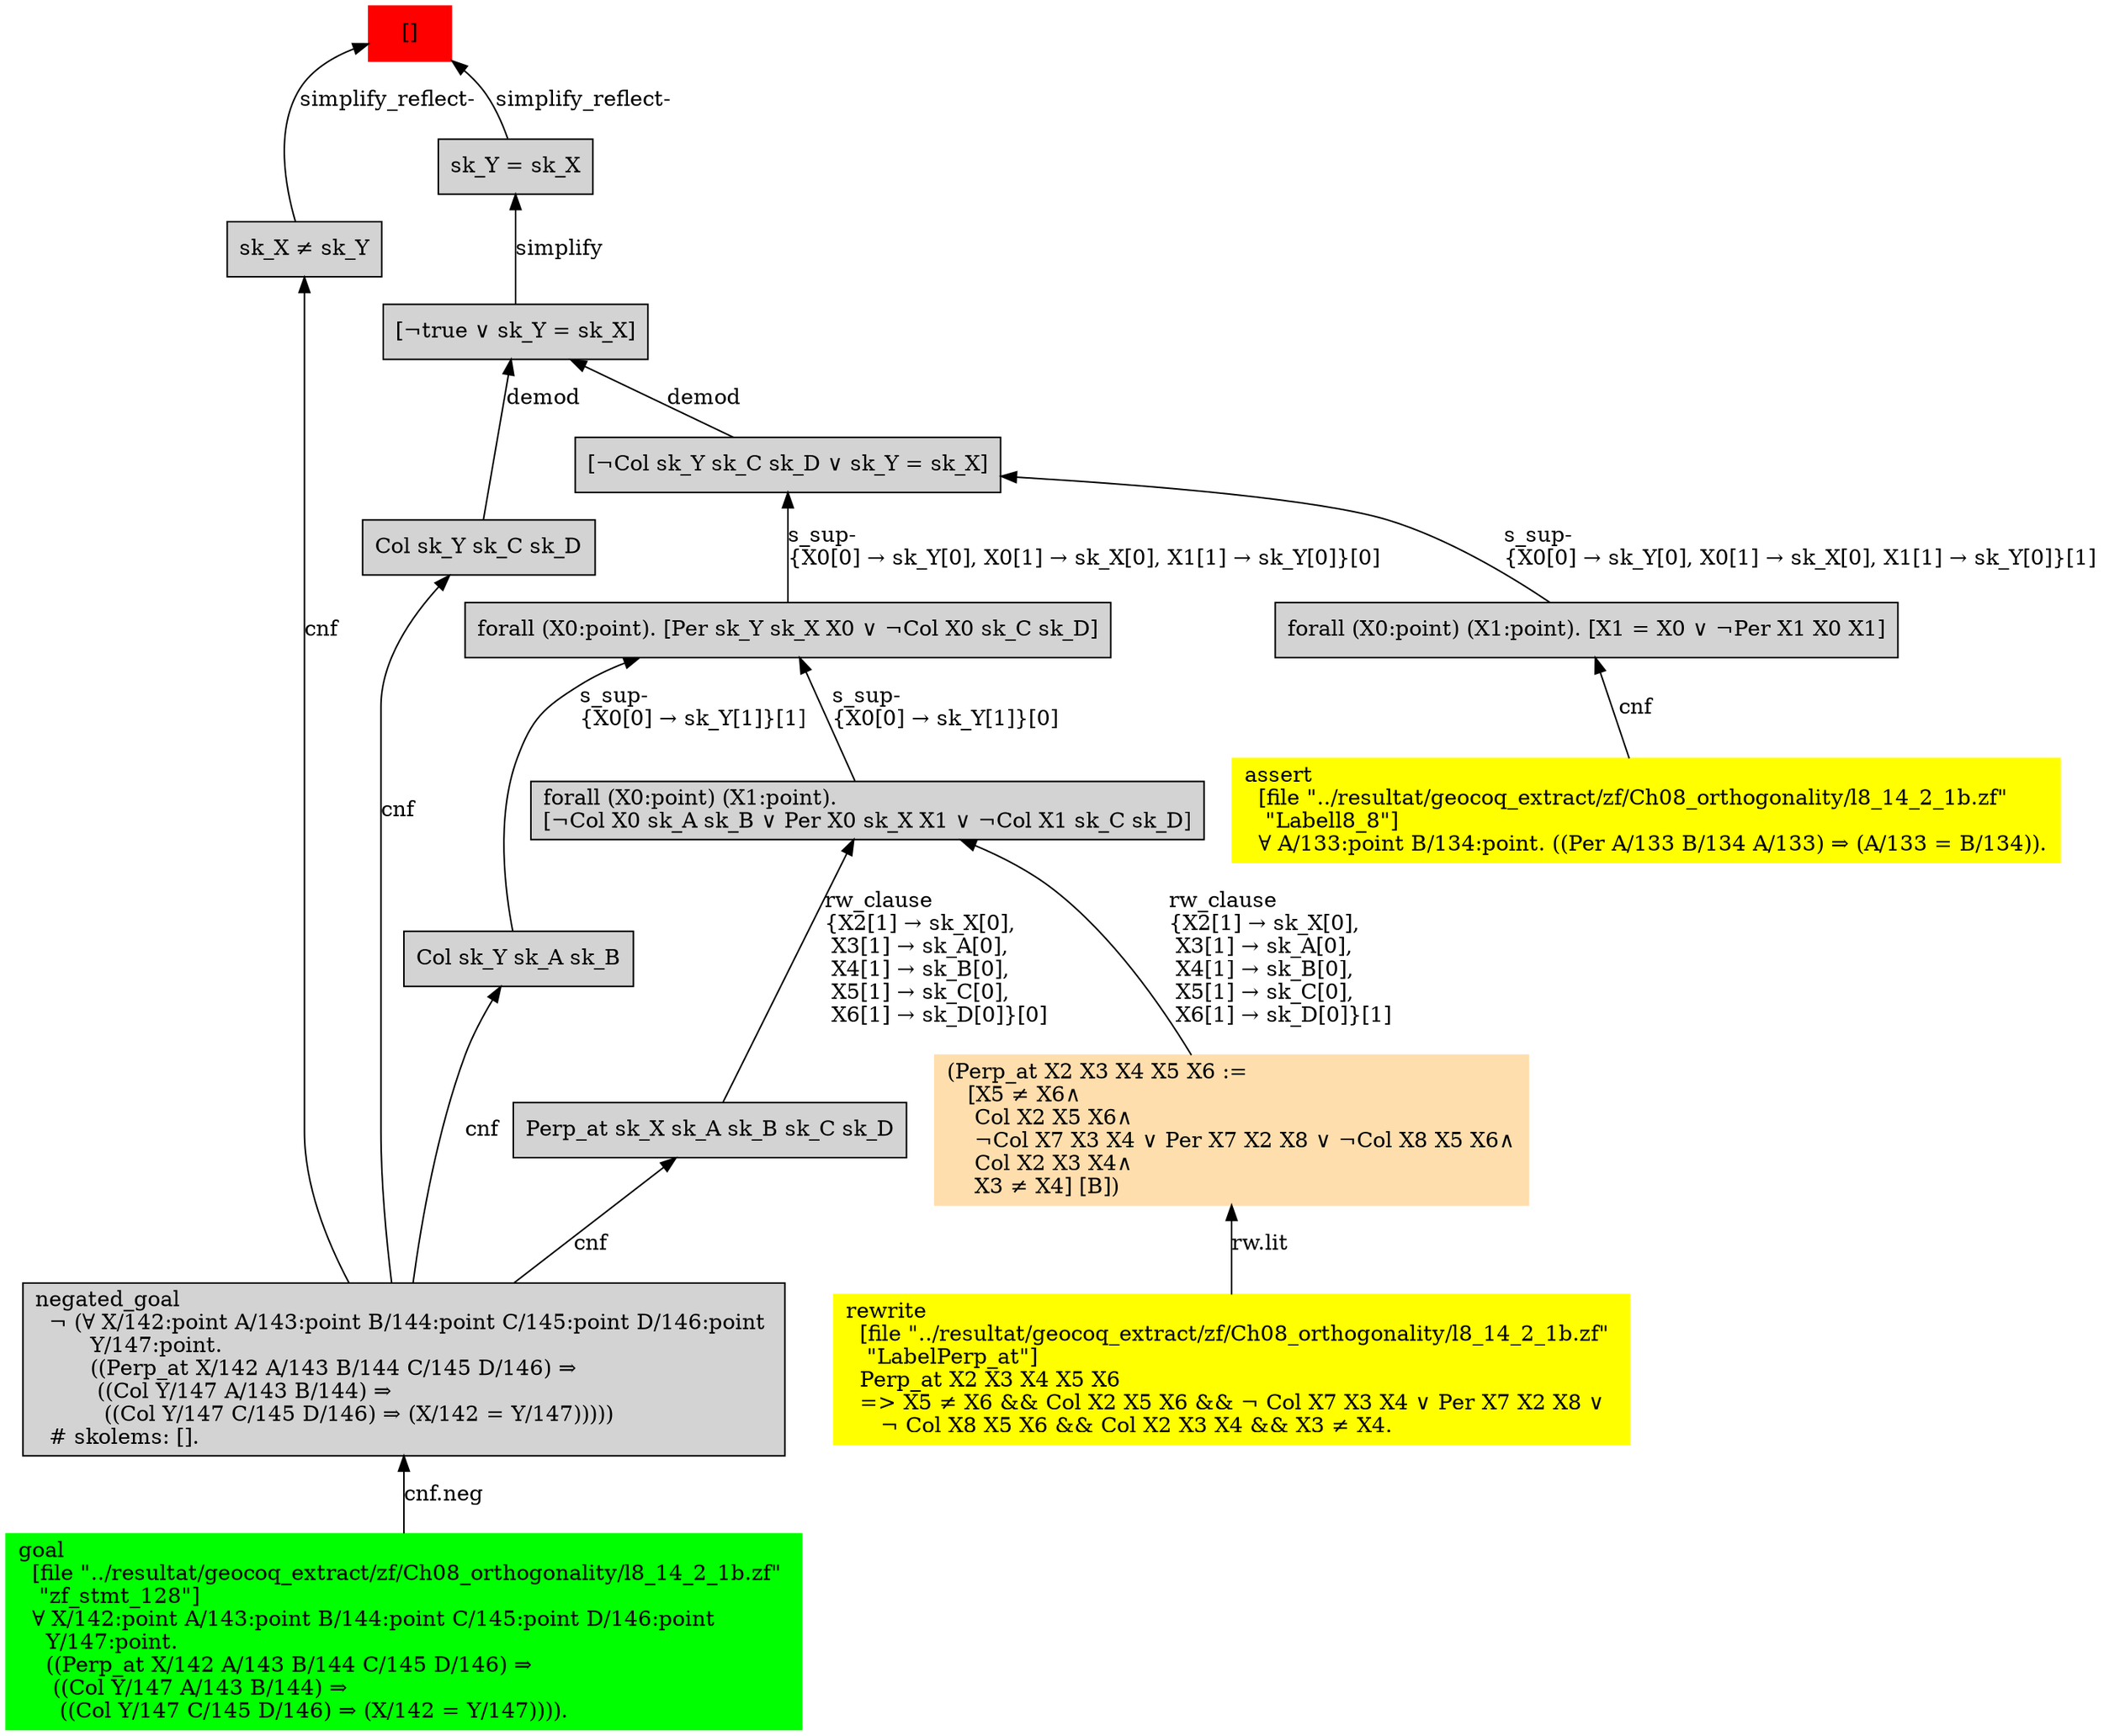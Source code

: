 digraph "unsat_graph" {
  vertex_0 [color=red, label="[]", shape=box, style=filled];
  vertex_0 -> vertex_1 [label="simplify_reflect-", dir="back"];
  vertex_1 [shape=box, label="sk_X ≠ sk_Y\l", style=filled];
  vertex_1 -> vertex_2 [label="cnf", dir="back"];
  vertex_2 [shape=box, label="negated_goal\l  ¬ (∀ X/142:point A/143:point B/144:point C/145:point D/146:point \l        Y/147:point.\l        ((Perp_at X/142 A/143 B/144 C/145 D/146) ⇒\l         ((Col Y/147 A/143 B/144) ⇒\l          ((Col Y/147 C/145 D/146) ⇒ (X/142 = Y/147)))))\l  # skolems: [].\l", style=filled];
  vertex_2 -> vertex_3 [label="cnf.neg", dir="back"];
  vertex_3 [color=green, shape=box, label="goal\l  [file \"../resultat/geocoq_extract/zf/Ch08_orthogonality/l8_14_2_1b.zf\" \l   \"zf_stmt_128\"]\l  ∀ X/142:point A/143:point B/144:point C/145:point D/146:point \l    Y/147:point.\l    ((Perp_at X/142 A/143 B/144 C/145 D/146) ⇒\l     ((Col Y/147 A/143 B/144) ⇒\l      ((Col Y/147 C/145 D/146) ⇒ (X/142 = Y/147)))).\l", style=filled];
  vertex_0 -> vertex_4 [label="simplify_reflect-", dir="back"];
  vertex_4 [shape=box, label="sk_Y = sk_X\l", style=filled];
  vertex_4 -> vertex_5 [label="simplify", dir="back"];
  vertex_5 [shape=box, label="[¬true ∨ sk_Y = sk_X]\l", style=filled];
  vertex_5 -> vertex_6 [label="demod", dir="back"];
  vertex_6 [shape=box, label="Col sk_Y sk_C sk_D\l", style=filled];
  vertex_6 -> vertex_2 [label="cnf", dir="back"];
  vertex_5 -> vertex_7 [label="demod", dir="back"];
  vertex_7 [shape=box, label="[¬Col sk_Y sk_C sk_D ∨ sk_Y = sk_X]\l", style=filled];
  vertex_7 -> vertex_8 [label="s_sup-\l\{X0[0] → sk_Y[0], X0[1] → sk_X[0], X1[1] → sk_Y[0]\}[1]\l", dir="back"];
  vertex_8 [shape=box, label="forall (X0:point) (X1:point). [X1 = X0 ∨ ¬Per X1 X0 X1]\l", style=filled];
  vertex_8 -> vertex_9 [label="cnf", dir="back"];
  vertex_9 [color=yellow, shape=box, label="assert\l  [file \"../resultat/geocoq_extract/zf/Ch08_orthogonality/l8_14_2_1b.zf\" \l   \"Labell8_8\"]\l  ∀ A/133:point B/134:point. ((Per A/133 B/134 A/133) ⇒ (A/133 = B/134)).\l", style=filled];
  vertex_7 -> vertex_10 [label="s_sup-\l\{X0[0] → sk_Y[0], X0[1] → sk_X[0], X1[1] → sk_Y[0]\}[0]\l", dir="back"];
  vertex_10 [shape=box, label="forall (X0:point). [Per sk_Y sk_X X0 ∨ ¬Col X0 sk_C sk_D]\l", style=filled];
  vertex_10 -> vertex_11 [label="s_sup-\l\{X0[0] → sk_Y[1]\}[0]\l", dir="back"];
  vertex_11 [shape=box, label="forall (X0:point) (X1:point).\l[¬Col X0 sk_A sk_B ∨ Per X0 sk_X X1 ∨ ¬Col X1 sk_C sk_D]\l", style=filled];
  vertex_11 -> vertex_12 [label="rw_clause\l\{X2[1] → sk_X[0], \l X3[1] → sk_A[0], \l X4[1] → sk_B[0], \l X5[1] → sk_C[0], \l X6[1] → sk_D[0]\}[1]\l", dir="back"];
  vertex_12 [color=navajowhite, shape=box, label="(Perp_at X2 X3 X4 X5 X6 :=\l   [X5 ≠ X6∧\l    Col X2 X5 X6∧\l    ¬Col X7 X3 X4 ∨ Per X7 X2 X8 ∨ ¬Col X8 X5 X6∧\l    Col X2 X3 X4∧\l    X3 ≠ X4] [B])\l", style=filled];
  vertex_12 -> vertex_13 [label="rw.lit", dir="back"];
  vertex_13 [color=yellow, shape=box, label="rewrite\l  [file \"../resultat/geocoq_extract/zf/Ch08_orthogonality/l8_14_2_1b.zf\" \l   \"LabelPerp_at\"]\l  Perp_at X2 X3 X4 X5 X6\l  =\> X5 ≠ X6 && Col X2 X5 X6 && ¬ Col X7 X3 X4 ∨ Per X7 X2 X8 ∨ \l     ¬ Col X8 X5 X6 && Col X2 X3 X4 && X3 ≠ X4.\l", style=filled];
  vertex_11 -> vertex_14 [label="rw_clause\l\{X2[1] → sk_X[0], \l X3[1] → sk_A[0], \l X4[1] → sk_B[0], \l X5[1] → sk_C[0], \l X6[1] → sk_D[0]\}[0]\l", dir="back"];
  vertex_14 [shape=box, label="Perp_at sk_X sk_A sk_B sk_C sk_D\l", style=filled];
  vertex_14 -> vertex_2 [label="cnf", dir="back"];
  vertex_10 -> vertex_15 [label="s_sup-\l\{X0[0] → sk_Y[1]\}[1]\l", dir="back"];
  vertex_15 [shape=box, label="Col sk_Y sk_A sk_B\l", style=filled];
  vertex_15 -> vertex_2 [label="cnf", dir="back"];
  }


